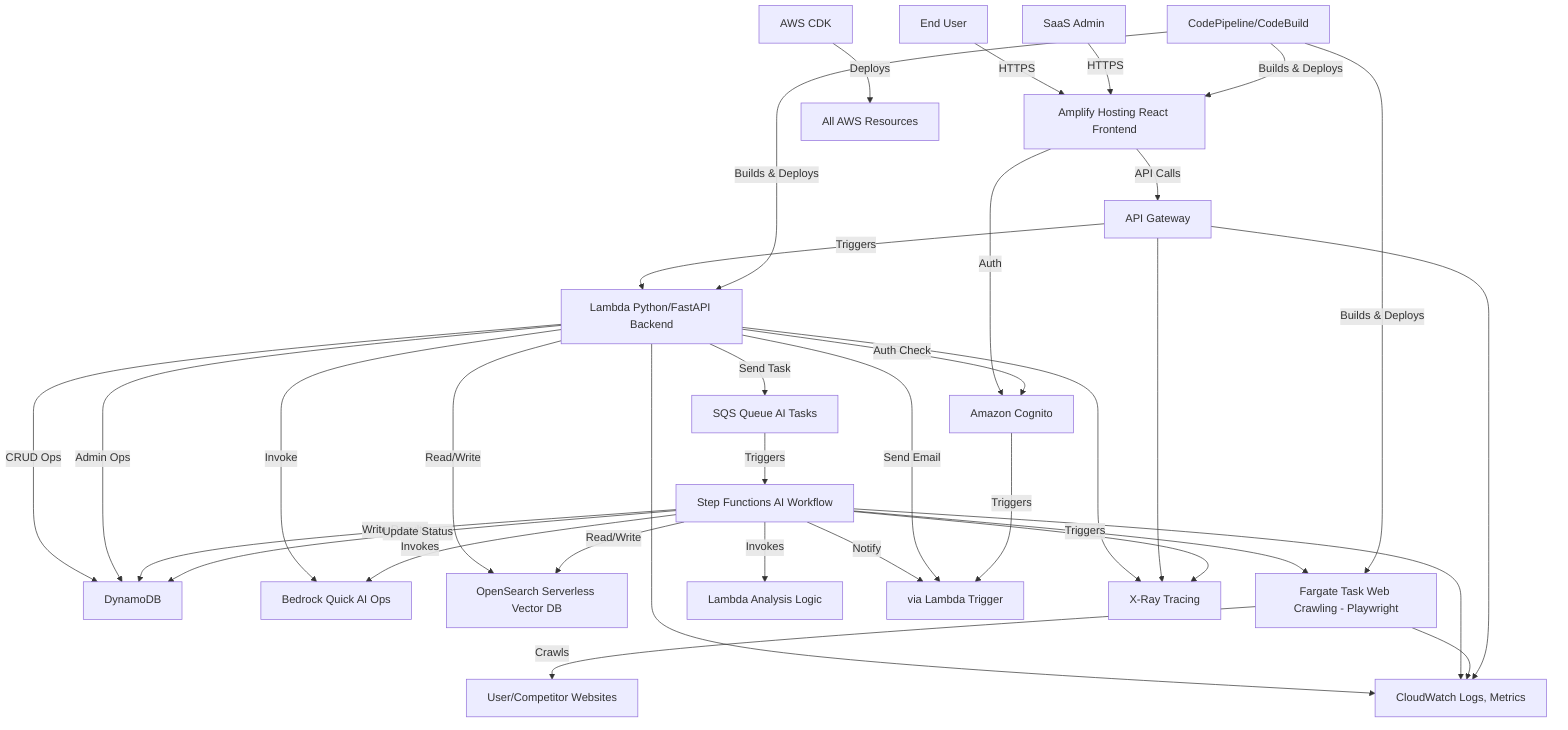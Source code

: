 graph TD
    User[End User] -- HTTPS --> AmplifyHosting[Amplify Hosting React Frontend]
    Admin[SaaS Admin] -- HTTPS --> AmplifyHosting

    AmplifyHosting -- API Calls --> APIGateway[API Gateway]
    AmplifyHosting -- Auth --> Cognito[Amazon Cognito]

    APIGateway -- Triggers --> LambdaAPI[Lambda Python/FastAPI Backend]
    LambdaAPI -- CRUD Ops --> DynamoDB[DynamoDB]
    LambdaAPI -- Auth Check --> Cognito
    LambdaAPI -- Admin Ops --> DynamoDB
    LambdaAPI -- Send Task --> SQS[SQS Queue AI Tasks]
    LambdaAPI -- Invoke --> Bedrock[Bedrock Quick AI Ops]
    LambdaAPI -- Read/Write --> OpenSearch[OpenSearch Serverless Vector DB]

    SQS -- Triggers --> StepFunctions[Step Functions AI Workflow]
    StepFunctions -- Triggers --> FargateTask[Fargate Task Web Crawling - Playwright]
    StepFunctions -- Invokes --> LambdaWorker[Lambda Analysis Logic]
    StepFunctions -- Invokes --> Bedrock
    StepFunctions -- Read/Write --> OpenSearch
    StepFunctions -- Write Results --> DynamoDB
    StepFunctions -- Notify --> SES[Amazon SES Optional Email]
    StepFunctions -- Update Status --> DynamoDB

    FargateTask -- Crawls --> ExternalWebsites[User/Competitor Websites]

    CloudWatch[CloudWatch Logs, Metrics]
    XRay[X-Ray Tracing]
    CDK[AWS CDK] -- Deploys --> AWS_Infra[All AWS Resources]
    CodePipeline[CodePipeline/CodeBuild] -- Builds & Deploys --> AmplifyHosting
    CodePipeline -- Builds & Deploys --> LambdaAPI
    CodePipeline -- Builds & Deploys --> FargateTask

    LambdaAPI --> CloudWatch
    StepFunctions --> CloudWatch
    FargateTask --> CloudWatch
    APIGateway --> CloudWatch
    LambdaAPI --> XRay
    APIGateway --> XRay
    StepFunctions --> XRay

    LambdaAPI -- Send Email --> SES[Amazon SES Password Reset etc]
    Cognito -- Triggers --> SES[via Lambda Trigger]